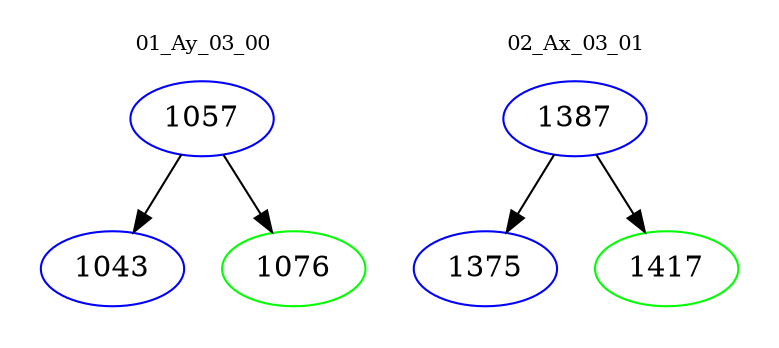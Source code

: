 digraph{
subgraph cluster_0 {
color = white
label = "01_Ay_03_00";
fontsize=10;
T0_1057 [label="1057", color="blue"]
T0_1057 -> T0_1043 [color="black"]
T0_1043 [label="1043", color="blue"]
T0_1057 -> T0_1076 [color="black"]
T0_1076 [label="1076", color="green"]
}
subgraph cluster_1 {
color = white
label = "02_Ax_03_01";
fontsize=10;
T1_1387 [label="1387", color="blue"]
T1_1387 -> T1_1375 [color="black"]
T1_1375 [label="1375", color="blue"]
T1_1387 -> T1_1417 [color="black"]
T1_1417 [label="1417", color="green"]
}
}
